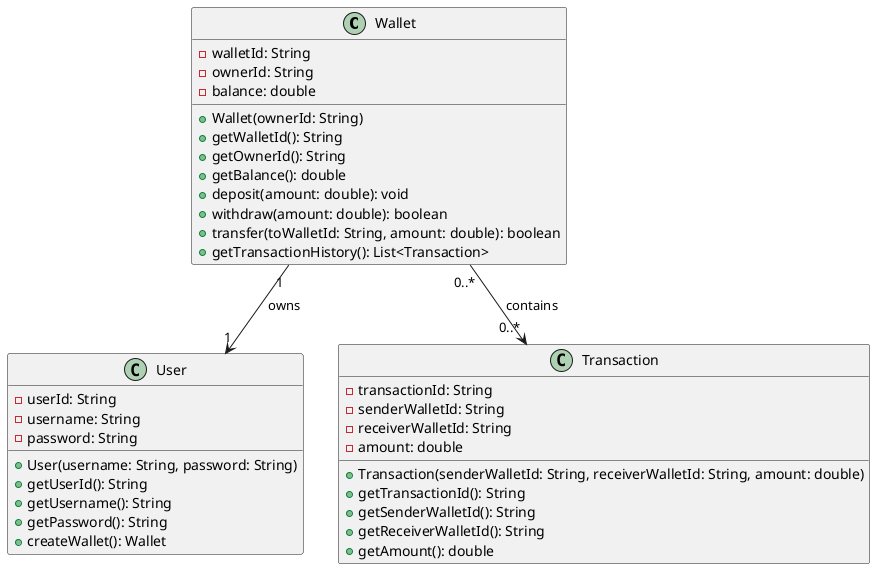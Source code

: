 @startuml wallet
class Wallet {
    - walletId: String
    - ownerId: String
    - balance: double
    + Wallet(ownerId: String)
    + getWalletId(): String
    + getOwnerId(): String
    + getBalance(): double
    + deposit(amount: double): void
    + withdraw(amount: double): boolean
    + transfer(toWalletId: String, amount: double): boolean
    + getTransactionHistory(): List<Transaction>
}

class User {
    - userId: String
    - username: String
    - password: String
    + User(username: String, password: String)
    + getUserId(): String
    + getUsername(): String
    + getPassword(): String
    + createWallet(): Wallet
}

Wallet "1" --> "1" User : owns

class Transaction {
    - transactionId: String
    - senderWalletId: String
    - receiverWalletId: String
    - amount: double
    + Transaction(senderWalletId: String, receiverWalletId: String, amount: double)
    + getTransactionId(): String
    + getSenderWalletId(): String
    + getReceiverWalletId(): String
    + getAmount(): double
}

Wallet "0..*" --> "0..*" Transaction : contains

@enduml
